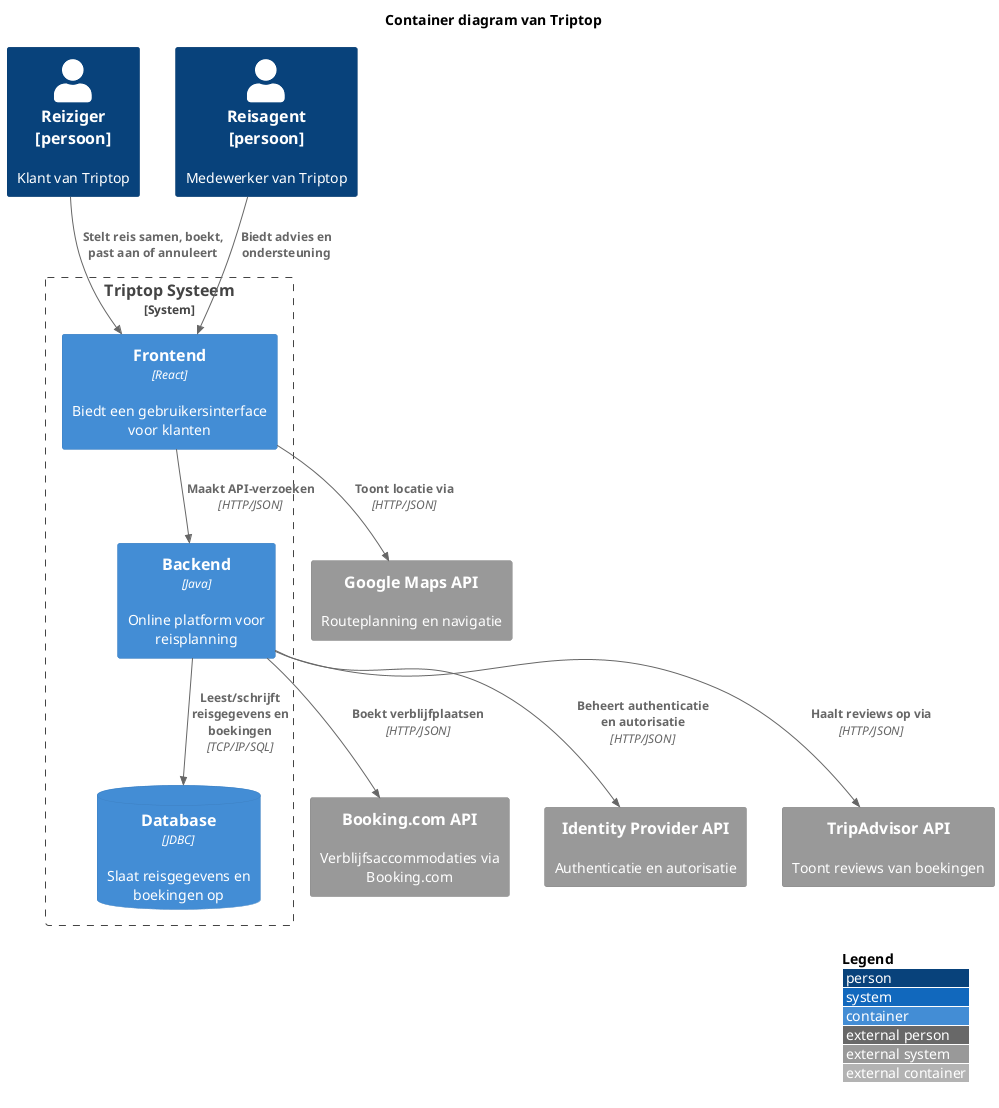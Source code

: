 @startuml
!include <C4/C4>
!include <C4/C4_Container>

LAYOUT_WITH_LEGEND()

title Container diagram van Triptop

Person(reiziger, "Reiziger\n[persoon]", "Klant van Triptop")
Person(reisagent, "Reisagent\n[persoon]", "Medewerker van Triptop")

System_Boundary(triptop, "Triptop Systeem") {
    Container(frontend, "Frontend", "React","Biedt een gebruikersinterface voor klanten")
    Container(backend, "Backend", "Java", "Online platform voor reisplanning")
    ContainerDb(database, "Database", "JDBC", "Slaat reisgegevens en boekingen op")
}

System_Ext(bookingAPI, "Booking.com API", "Verblijfsaccommodaties via Booking.com")
System_Ext(MapsAPI, "Google Maps API", "Routeplanning en navigatie")
System_Ext(identityProviderAPI, "Identity Provider API", "Authenticatie en autorisatie")
System_Ext(tripAdvisor, "TripAdvisor API", "Toont reviews van boekingen")

Rel(reiziger, frontend, "Stelt reis samen, boekt, past aan of annuleert")
Rel(reisagent, frontend, "Biedt advies en ondersteuning")
Rel(frontend, backend, "Maakt API-verzoeken", "HTTP/JSON")
Rel(backend, database, "Leest/schrijft reisgegevens en boekingen", "TCP/IP/SQL")
Rel(backend, bookingAPI, "Boekt verblijfplaatsen", "HTTP/JSON")
Rel(frontend, MapsAPI, "Toont locatie via", "HTTP/JSON")
Rel(backend, identityProviderAPI, "Beheert authenticatie en autorisatie", "HTTP/JSON")
Rel(backend, tripAdvisor, "Haalt reviews op via", "HTTP/JSON")

@enduml